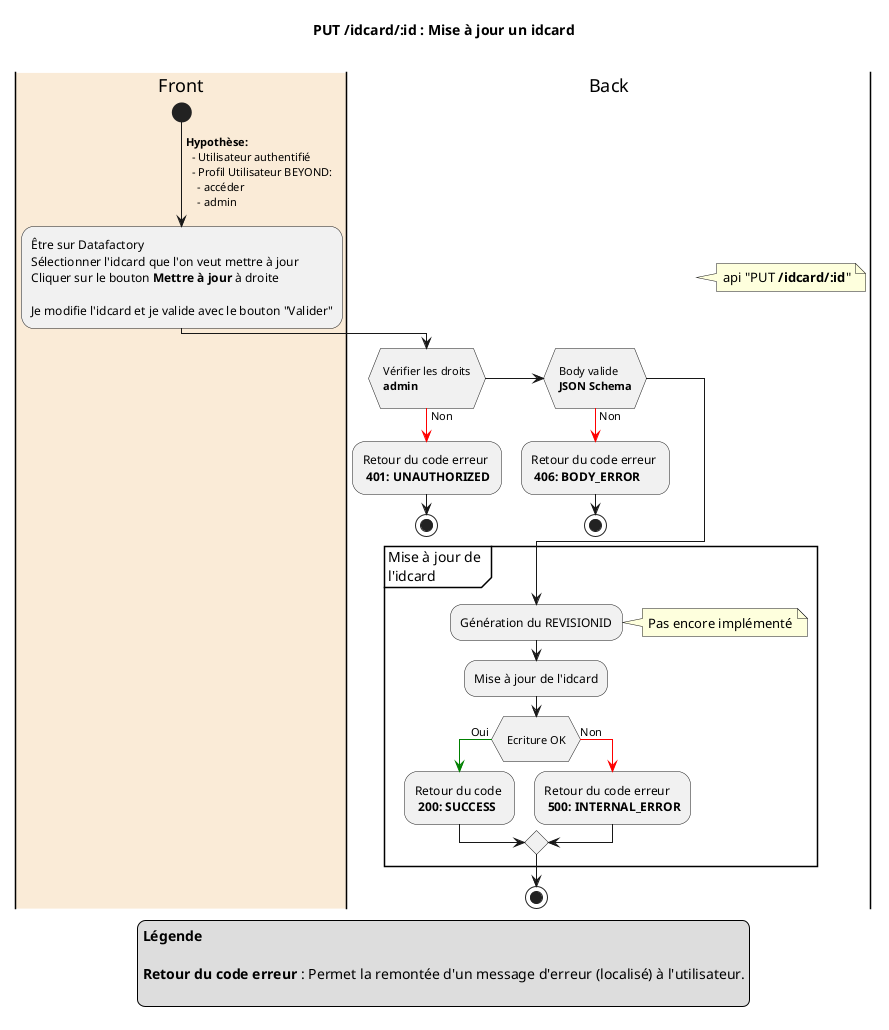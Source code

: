 @startuml idcard_update

title
PUT **/idcard/:id** : Mise à jour un idcard

end title

|#AntiqueWhite| Front |
start
->  **Hypothèse:** \n  - Utilisateur authentifié \n  - Profil Utilisateur BEYOND:  \n    - accéder\n    - admin;

-Être sur Datafactory\nSélectionner l'idcard que l'on veut mettre à jour \nCliquer sur le bouton **Mettre à jour** à droite \n\nJe modifie l'idcard et je valide avec le bouton "Valider"

| Back |
note right
  api "PUT **/idcard/:id**"
end note
if ( \n Vérifier les droits \n **admin** \n)
    -[#red]-> Non ;
    -Retour du code erreur \n **401: UNAUTHORIZED**
    stop
elseif ( \n Body valide \n **JSON Schema** \n )
    -[#red]-> Non ;
    -Retour du code erreur \n **406: BODY_ERROR**
    stop
endif


partition "Mise à jour de \nl'idcard" {
    -Génération du REVISIONID
    note right
      Pas encore implémenté
    end note
    -Mise à jour de l'idcard
    if ( \n Ecriture OK \n )
        -[#green]-> Oui ;
        -Retour du code \n **200: SUCCESS**
    else
        -[#red]-> Non ;
        -Retour du code erreur \n **500: INTERNAL_ERROR**
    endif
}
stop

legend 
**Légende**

**Retour du code erreur** : Permet la remontée d'un message d'erreur (localisé) à l'utilisateur.

endlegend

@enduml
